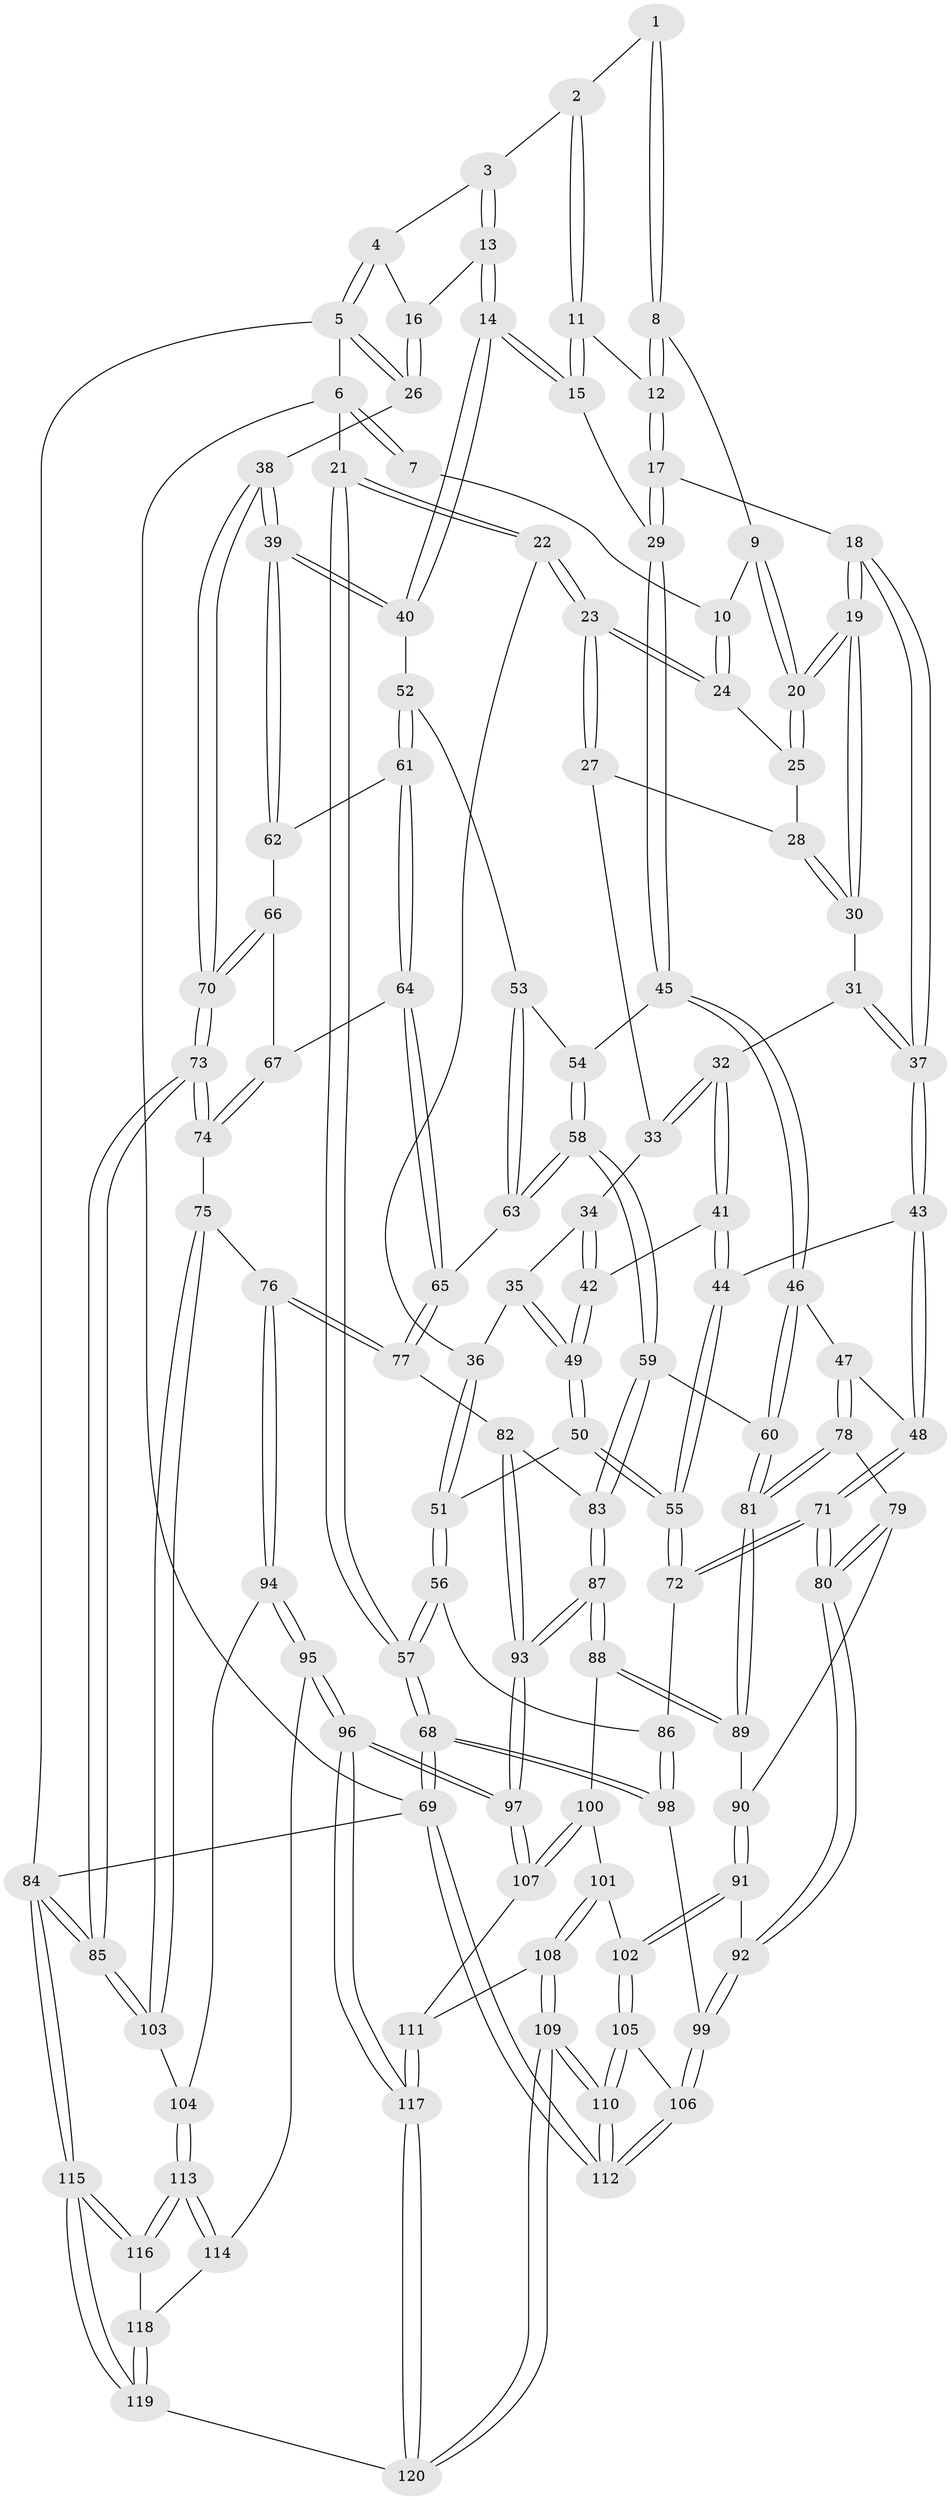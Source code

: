 // Generated by graph-tools (version 1.1) at 2025/51/03/09/25 03:51:04]
// undirected, 120 vertices, 297 edges
graph export_dot {
graph [start="1"]
  node [color=gray90,style=filled];
  1 [pos="+0.5431035217822446+0"];
  2 [pos="+0.7366840646813263+0"];
  3 [pos="+0.7802895252846086+0"];
  4 [pos="+0.932195138155049+0"];
  5 [pos="+1+0"];
  6 [pos="+0+0"];
  7 [pos="+0.46994494813035237+0"];
  8 [pos="+0.5126577400127997+0.07869733296856389"];
  9 [pos="+0.4275846586032712+0.07628242538256207"];
  10 [pos="+0.4271767076866046+0.07614081510480832"];
  11 [pos="+0.7138131734546518+0"];
  12 [pos="+0.5978093825439242+0.13295546180711995"];
  13 [pos="+0.8497762728363478+0.1762283838070811"];
  14 [pos="+0.8137269765179405+0.2563149720297818"];
  15 [pos="+0.7335807994137881+0.2477825437156426"];
  16 [pos="+0.9455123625989965+0.1328646299043266"];
  17 [pos="+0.6088521966996308+0.1994529443989603"];
  18 [pos="+0.5216618248092555+0.24242667388046252"];
  19 [pos="+0.5206265726328818+0.24180242360460294"];
  20 [pos="+0.5111025457066134+0.2318320783740641"];
  21 [pos="+0+0"];
  22 [pos="+0+0"];
  23 [pos="+0.009577482633787526+0"];
  24 [pos="+0.38347890268165147+0.09388290465770532"];
  25 [pos="+0.38144594906081963+0.14742971097449226"];
  26 [pos="+1+0.08903537154590091"];
  27 [pos="+0.23883376709105894+0.1802638582970304"];
  28 [pos="+0.351640621086431+0.20104273844529363"];
  29 [pos="+0.7106201346559109+0.2484766714009896"];
  30 [pos="+0.3603265460437971+0.22593546366838563"];
  31 [pos="+0.3537978391283803+0.25497526760114125"];
  32 [pos="+0.3228502936003485+0.2913615140957987"];
  33 [pos="+0.250967864133181+0.24512350997090804"];
  34 [pos="+0.22931039873367703+0.2831583275544581"];
  35 [pos="+0.07863287703452981+0.2539374640408985"];
  36 [pos="+0.0712530774664439+0.24653204009410246"];
  37 [pos="+0.4789534055752469+0.340699199701181"];
  38 [pos="+1+0.3548789258077509"];
  39 [pos="+1+0.35329636017908606"];
  40 [pos="+0.8260767021574217+0.2724057239160101"];
  41 [pos="+0.3208862848773757+0.33283180964095055"];
  42 [pos="+0.22859365789580127+0.3503960041861858"];
  43 [pos="+0.4659253408346845+0.411826048309553"];
  44 [pos="+0.3769728920504156+0.39498856379726927"];
  45 [pos="+0.655464680986935+0.3607735387032507"];
  46 [pos="+0.536711638759821+0.48435836501334173"];
  47 [pos="+0.5136930154866524+0.4718305303507181"];
  48 [pos="+0.48924638095604117+0.45145067715500425"];
  49 [pos="+0.1818997380404811+0.3974068324816186"];
  50 [pos="+0.17525036110159498+0.5051142288395807"];
  51 [pos="+0.034924055536450976+0.5017392173023524"];
  52 [pos="+0.8262294825786956+0.35533596176522647"];
  53 [pos="+0.8017500552519831+0.4001120178187413"];
  54 [pos="+0.7109825315620878+0.434252666427512"];
  55 [pos="+0.1867424125789446+0.5148945125447862"];
  56 [pos="+0+0.5197820516933527"];
  57 [pos="+0+0.513214792065877"];
  58 [pos="+0.6561528763759281+0.5429101762110555"];
  59 [pos="+0.6340486574560502+0.5551585553238269"];
  60 [pos="+0.5501805380747153+0.5024260717826404"];
  61 [pos="+0.9054924375031369+0.4540231444525625"];
  62 [pos="+0.9095939366366843+0.4535087749885305"];
  63 [pos="+0.7832143466008211+0.5120800319561524"];
  64 [pos="+0.8881376091521481+0.5372645357760388"];
  65 [pos="+0.8479127458756305+0.5607094654343204"];
  66 [pos="+0.9806842523859304+0.5047007390146285"];
  67 [pos="+0.9189772862243022+0.5454056657417732"];
  68 [pos="+0+0.8536680397353424"];
  69 [pos="+0+1"];
  70 [pos="+1+0.4456053356175537"];
  71 [pos="+0.25018049008568555+0.5996539911114448"];
  72 [pos="+0.20524725560188847+0.5482859561644555"];
  73 [pos="+1+0.5682057669369189"];
  74 [pos="+0.9572266873909616+0.5759773153484293"];
  75 [pos="+0.9311627360218216+0.7015748034078939"];
  76 [pos="+0.8663698073706759+0.6742552993757402"];
  77 [pos="+0.8376849289170187+0.6430169865796196"];
  78 [pos="+0.3967152372910423+0.6142389945808673"];
  79 [pos="+0.3085889152765572+0.6192262749148985"];
  80 [pos="+0.2581179591616313+0.6195872339913444"];
  81 [pos="+0.47173076263888614+0.668682849077993"];
  82 [pos="+0.8039286026874088+0.6492046550412313"];
  83 [pos="+0.6423231874896332+0.5831308680693359"];
  84 [pos="+1+1"];
  85 [pos="+1+0.7564683981564045"];
  86 [pos="+0.06514224503121811+0.6876068008758807"];
  87 [pos="+0.624561754398221+0.7721874294354518"];
  88 [pos="+0.5151936375234023+0.7560565994423118"];
  89 [pos="+0.4721185038951132+0.6741371297914958"];
  90 [pos="+0.4346778758939063+0.6825773663965544"];
  91 [pos="+0.26989845891519487+0.7428365246339764"];
  92 [pos="+0.2612945706491297+0.7349190449335933"];
  93 [pos="+0.657407724039708+0.8096889205855325"];
  94 [pos="+0.777534561004474+0.8161384960351379"];
  95 [pos="+0.6791179415462377+0.8332174426837123"];
  96 [pos="+0.6691198492788576+0.8295938442715114"];
  97 [pos="+0.6634217679745753+0.8218478387079294"];
  98 [pos="+0.06903659389143384+0.789316344058651"];
  99 [pos="+0.10713804344836707+0.8014747523593584"];
  100 [pos="+0.44194253608603856+0.8024382296101441"];
  101 [pos="+0.37364519274371283+0.8144453557256897"];
  102 [pos="+0.29190258148355325+0.7713770115620355"];
  103 [pos="+0.9873639369898236+0.7484186313850432"];
  104 [pos="+0.8909695998690992+0.8441271564804632"];
  105 [pos="+0.251984293802419+0.928424479144363"];
  106 [pos="+0.1122116651189431+0.8247611597754207"];
  107 [pos="+0.48870148222622445+0.9038536947743214"];
  108 [pos="+0.3828895008064757+0.9218090693157546"];
  109 [pos="+0.2575952974439053+1"];
  110 [pos="+0.24468747605828384+1"];
  111 [pos="+0.48407555346999176+0.92201898380156"];
  112 [pos="+0.14789342206760198+1"];
  113 [pos="+0.9070934124689649+0.9826135371311022"];
  114 [pos="+0.6906922209873126+0.8493884940208618"];
  115 [pos="+1+1"];
  116 [pos="+0.9337957584172307+1"];
  117 [pos="+0.553098681210478+1"];
  118 [pos="+0.7319248209554342+0.9396170795015112"];
  119 [pos="+0.7215212409957763+1"];
  120 [pos="+0.533284042445355+1"];
  1 -- 2;
  1 -- 8;
  1 -- 8;
  2 -- 3;
  2 -- 11;
  2 -- 11;
  3 -- 4;
  3 -- 13;
  3 -- 13;
  4 -- 5;
  4 -- 5;
  4 -- 16;
  5 -- 6;
  5 -- 26;
  5 -- 26;
  5 -- 84;
  6 -- 7;
  6 -- 7;
  6 -- 21;
  6 -- 69;
  7 -- 10;
  8 -- 9;
  8 -- 12;
  8 -- 12;
  9 -- 10;
  9 -- 20;
  9 -- 20;
  10 -- 24;
  10 -- 24;
  11 -- 12;
  11 -- 15;
  11 -- 15;
  12 -- 17;
  12 -- 17;
  13 -- 14;
  13 -- 14;
  13 -- 16;
  14 -- 15;
  14 -- 15;
  14 -- 40;
  14 -- 40;
  15 -- 29;
  16 -- 26;
  16 -- 26;
  17 -- 18;
  17 -- 29;
  17 -- 29;
  18 -- 19;
  18 -- 19;
  18 -- 37;
  18 -- 37;
  19 -- 20;
  19 -- 20;
  19 -- 30;
  19 -- 30;
  20 -- 25;
  20 -- 25;
  21 -- 22;
  21 -- 22;
  21 -- 57;
  21 -- 57;
  22 -- 23;
  22 -- 23;
  22 -- 36;
  23 -- 24;
  23 -- 24;
  23 -- 27;
  23 -- 27;
  24 -- 25;
  25 -- 28;
  26 -- 38;
  27 -- 28;
  27 -- 33;
  28 -- 30;
  28 -- 30;
  29 -- 45;
  29 -- 45;
  30 -- 31;
  31 -- 32;
  31 -- 37;
  31 -- 37;
  32 -- 33;
  32 -- 33;
  32 -- 41;
  32 -- 41;
  33 -- 34;
  34 -- 35;
  34 -- 42;
  34 -- 42;
  35 -- 36;
  35 -- 49;
  35 -- 49;
  36 -- 51;
  36 -- 51;
  37 -- 43;
  37 -- 43;
  38 -- 39;
  38 -- 39;
  38 -- 70;
  38 -- 70;
  39 -- 40;
  39 -- 40;
  39 -- 62;
  39 -- 62;
  40 -- 52;
  41 -- 42;
  41 -- 44;
  41 -- 44;
  42 -- 49;
  42 -- 49;
  43 -- 44;
  43 -- 48;
  43 -- 48;
  44 -- 55;
  44 -- 55;
  45 -- 46;
  45 -- 46;
  45 -- 54;
  46 -- 47;
  46 -- 60;
  46 -- 60;
  47 -- 48;
  47 -- 78;
  47 -- 78;
  48 -- 71;
  48 -- 71;
  49 -- 50;
  49 -- 50;
  50 -- 51;
  50 -- 55;
  50 -- 55;
  51 -- 56;
  51 -- 56;
  52 -- 53;
  52 -- 61;
  52 -- 61;
  53 -- 54;
  53 -- 63;
  53 -- 63;
  54 -- 58;
  54 -- 58;
  55 -- 72;
  55 -- 72;
  56 -- 57;
  56 -- 57;
  56 -- 86;
  57 -- 68;
  57 -- 68;
  58 -- 59;
  58 -- 59;
  58 -- 63;
  58 -- 63;
  59 -- 60;
  59 -- 83;
  59 -- 83;
  60 -- 81;
  60 -- 81;
  61 -- 62;
  61 -- 64;
  61 -- 64;
  62 -- 66;
  63 -- 65;
  64 -- 65;
  64 -- 65;
  64 -- 67;
  65 -- 77;
  65 -- 77;
  66 -- 67;
  66 -- 70;
  66 -- 70;
  67 -- 74;
  67 -- 74;
  68 -- 69;
  68 -- 69;
  68 -- 98;
  68 -- 98;
  69 -- 112;
  69 -- 112;
  69 -- 84;
  70 -- 73;
  70 -- 73;
  71 -- 72;
  71 -- 72;
  71 -- 80;
  71 -- 80;
  72 -- 86;
  73 -- 74;
  73 -- 74;
  73 -- 85;
  73 -- 85;
  74 -- 75;
  75 -- 76;
  75 -- 103;
  75 -- 103;
  76 -- 77;
  76 -- 77;
  76 -- 94;
  76 -- 94;
  77 -- 82;
  78 -- 79;
  78 -- 81;
  78 -- 81;
  79 -- 80;
  79 -- 80;
  79 -- 90;
  80 -- 92;
  80 -- 92;
  81 -- 89;
  81 -- 89;
  82 -- 83;
  82 -- 93;
  82 -- 93;
  83 -- 87;
  83 -- 87;
  84 -- 85;
  84 -- 85;
  84 -- 115;
  84 -- 115;
  85 -- 103;
  85 -- 103;
  86 -- 98;
  86 -- 98;
  87 -- 88;
  87 -- 88;
  87 -- 93;
  87 -- 93;
  88 -- 89;
  88 -- 89;
  88 -- 100;
  89 -- 90;
  90 -- 91;
  90 -- 91;
  91 -- 92;
  91 -- 102;
  91 -- 102;
  92 -- 99;
  92 -- 99;
  93 -- 97;
  93 -- 97;
  94 -- 95;
  94 -- 95;
  94 -- 104;
  95 -- 96;
  95 -- 96;
  95 -- 114;
  96 -- 97;
  96 -- 97;
  96 -- 117;
  96 -- 117;
  97 -- 107;
  97 -- 107;
  98 -- 99;
  99 -- 106;
  99 -- 106;
  100 -- 101;
  100 -- 107;
  100 -- 107;
  101 -- 102;
  101 -- 108;
  101 -- 108;
  102 -- 105;
  102 -- 105;
  103 -- 104;
  104 -- 113;
  104 -- 113;
  105 -- 106;
  105 -- 110;
  105 -- 110;
  106 -- 112;
  106 -- 112;
  107 -- 111;
  108 -- 109;
  108 -- 109;
  108 -- 111;
  109 -- 110;
  109 -- 110;
  109 -- 120;
  109 -- 120;
  110 -- 112;
  110 -- 112;
  111 -- 117;
  111 -- 117;
  113 -- 114;
  113 -- 114;
  113 -- 116;
  113 -- 116;
  114 -- 118;
  115 -- 116;
  115 -- 116;
  115 -- 119;
  115 -- 119;
  116 -- 118;
  117 -- 120;
  117 -- 120;
  118 -- 119;
  118 -- 119;
  119 -- 120;
}
